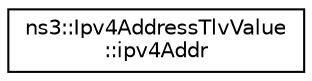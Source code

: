 digraph "Graphical Class Hierarchy"
{
 // LATEX_PDF_SIZE
  edge [fontname="Helvetica",fontsize="10",labelfontname="Helvetica",labelfontsize="10"];
  node [fontname="Helvetica",fontsize="10",shape=record];
  rankdir="LR";
  Node0 [label="ns3::Ipv4AddressTlvValue\l::ipv4Addr",height=0.2,width=0.4,color="black", fillcolor="white", style="filled",URL="$structns3_1_1_ipv4_address_tlv_value_1_1ipv4_addr.html",tooltip="ipv4Addr structure"];
}
